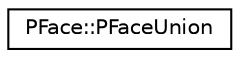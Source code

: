 digraph G
{
  edge [fontname="Helvetica",fontsize="10",labelfontname="Helvetica",labelfontsize="10"];
  node [fontname="Helvetica",fontsize="10",shape=record];
  rankdir=LR;
  Node1 [label="PFace::PFaceUnion",height=0.2,width=0.4,color="black", fillcolor="white", style="filled",URL="$d6/d80/unionPFace_1_1PFaceUnion.html"];
}
